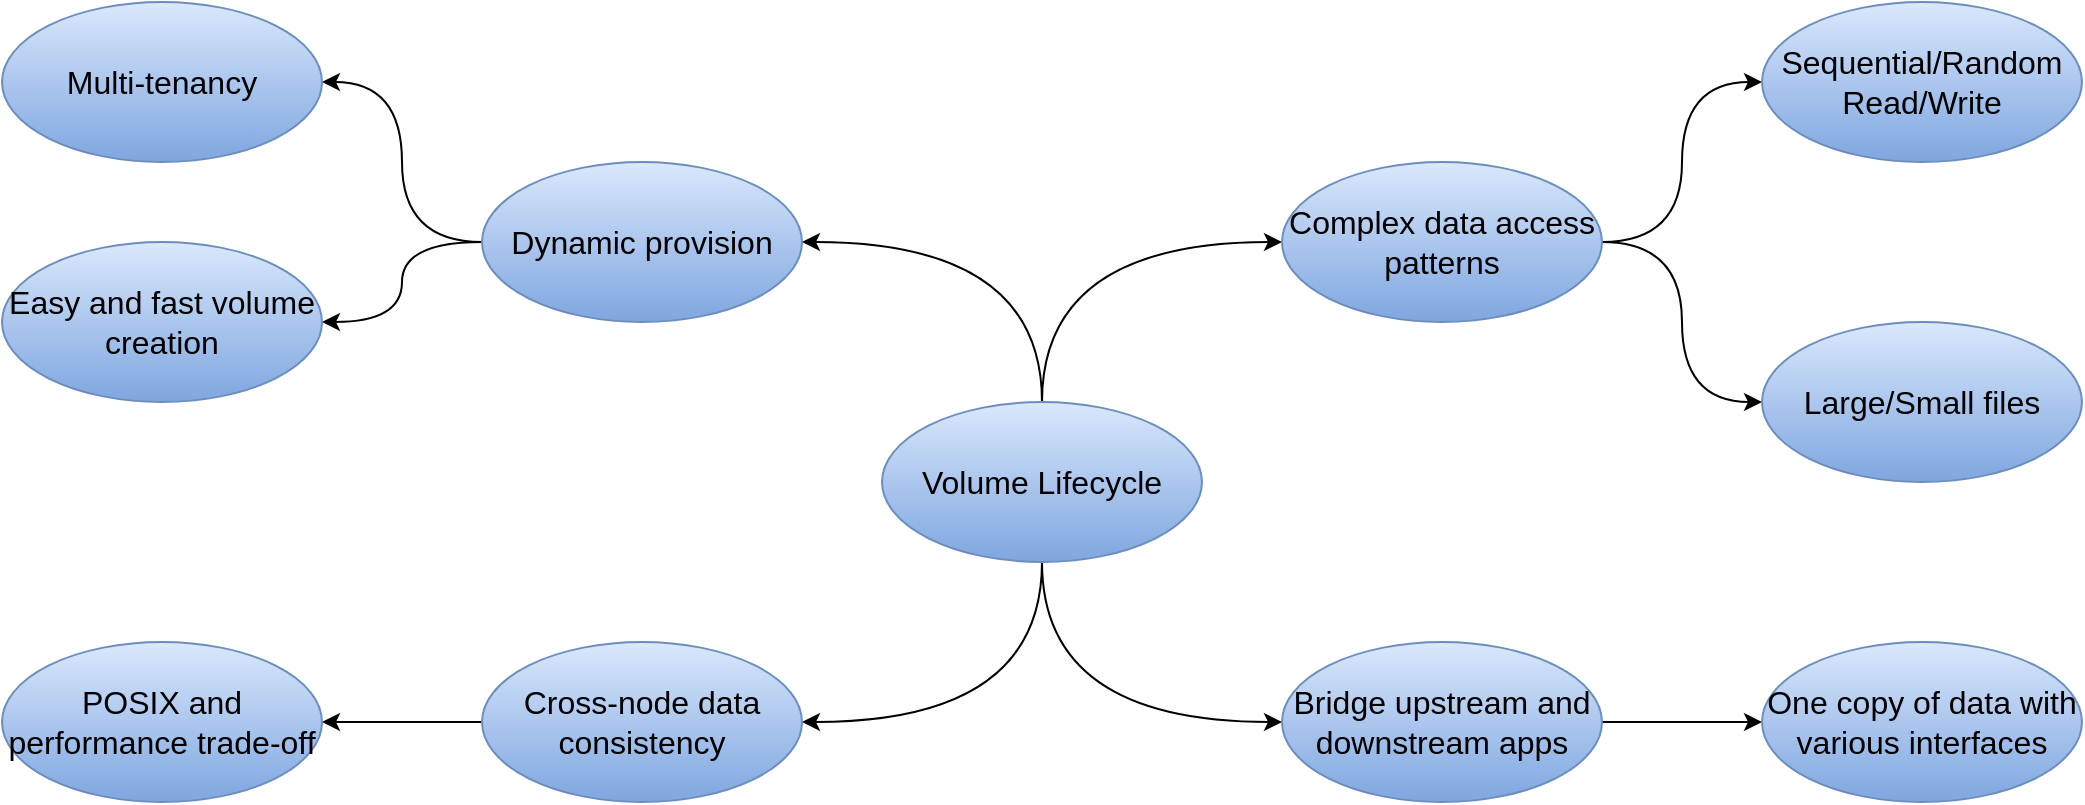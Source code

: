 <mxfile version="12.9.2" type="github">
  <diagram id="ylHKKTQJCy-5BXmxB2bB" name="Page-1">
    <mxGraphModel dx="1642" dy="477" grid="1" gridSize="10" guides="1" tooltips="1" connect="1" arrows="1" fold="1" page="1" pageScale="1" pageWidth="827" pageHeight="1169" math="0" shadow="0">
      <root>
        <mxCell id="0" />
        <mxCell id="1" parent="0" />
        <mxCell id="4YF9f2gSIVRliNrSGh2Y-14" style="edgeStyle=orthogonalEdgeStyle;orthogonalLoop=1;jettySize=auto;html=1;entryX=1;entryY=0.5;entryDx=0;entryDy=0;exitX=0.5;exitY=0;exitDx=0;exitDy=0;curved=1;" parent="1" source="4YF9f2gSIVRliNrSGh2Y-2" target="4YF9f2gSIVRliNrSGh2Y-3" edge="1">
          <mxGeometry relative="1" as="geometry" />
        </mxCell>
        <mxCell id="4YF9f2gSIVRliNrSGh2Y-15" style="edgeStyle=orthogonalEdgeStyle;curved=1;orthogonalLoop=1;jettySize=auto;html=1;entryX=0;entryY=0.5;entryDx=0;entryDy=0;exitX=0.5;exitY=0;exitDx=0;exitDy=0;" parent="1" source="4YF9f2gSIVRliNrSGh2Y-2" target="4YF9f2gSIVRliNrSGh2Y-7" edge="1">
          <mxGeometry relative="1" as="geometry" />
        </mxCell>
        <mxCell id="4YF9f2gSIVRliNrSGh2Y-16" style="edgeStyle=orthogonalEdgeStyle;curved=1;orthogonalLoop=1;jettySize=auto;html=1;exitX=0.5;exitY=1;exitDx=0;exitDy=0;entryX=1;entryY=0.5;entryDx=0;entryDy=0;" parent="1" source="4YF9f2gSIVRliNrSGh2Y-2" target="4YF9f2gSIVRliNrSGh2Y-10" edge="1">
          <mxGeometry relative="1" as="geometry" />
        </mxCell>
        <mxCell id="4YF9f2gSIVRliNrSGh2Y-17" style="edgeStyle=orthogonalEdgeStyle;curved=1;orthogonalLoop=1;jettySize=auto;html=1;entryX=0;entryY=0.5;entryDx=0;entryDy=0;exitX=0.5;exitY=1;exitDx=0;exitDy=0;" parent="1" source="4YF9f2gSIVRliNrSGh2Y-2" target="4YF9f2gSIVRliNrSGh2Y-12" edge="1">
          <mxGeometry relative="1" as="geometry" />
        </mxCell>
        <mxCell id="4YF9f2gSIVRliNrSGh2Y-2" value="&lt;font style=&quot;font-size: 16px&quot;&gt;Volume Lifecycle&lt;/font&gt;" style="ellipse;whiteSpace=wrap;html=1;gradientColor=#7ea6e0;fillColor=#dae8fc;strokeColor=#6c8ebf;" parent="1" vertex="1">
          <mxGeometry x="360" y="280" width="160" height="80" as="geometry" />
        </mxCell>
        <mxCell id="4YF9f2gSIVRliNrSGh2Y-21" style="edgeStyle=orthogonalEdgeStyle;curved=1;orthogonalLoop=1;jettySize=auto;html=1;entryX=1;entryY=0.5;entryDx=0;entryDy=0;" parent="1" source="4YF9f2gSIVRliNrSGh2Y-3" target="4YF9f2gSIVRliNrSGh2Y-4" edge="1">
          <mxGeometry relative="1" as="geometry" />
        </mxCell>
        <mxCell id="4YF9f2gSIVRliNrSGh2Y-22" style="edgeStyle=orthogonalEdgeStyle;curved=1;orthogonalLoop=1;jettySize=auto;html=1;entryX=1;entryY=0.5;entryDx=0;entryDy=0;" parent="1" source="4YF9f2gSIVRliNrSGh2Y-3" target="4YF9f2gSIVRliNrSGh2Y-5" edge="1">
          <mxGeometry relative="1" as="geometry" />
        </mxCell>
        <mxCell id="4YF9f2gSIVRliNrSGh2Y-3" value="&lt;font style=&quot;font-size: 16px&quot;&gt;Dynamic provision&lt;/font&gt;" style="ellipse;whiteSpace=wrap;html=1;fillColor=#dae8fc;strokeColor=#6c8ebf;gradientColor=#7ea6e0;" parent="1" vertex="1">
          <mxGeometry x="160" y="160" width="160" height="80" as="geometry" />
        </mxCell>
        <mxCell id="4YF9f2gSIVRliNrSGh2Y-4" value="&lt;font style=&quot;font-size: 16px&quot;&gt;Multi-tenancy&lt;/font&gt;" style="ellipse;whiteSpace=wrap;html=1;gradientColor=#7ea6e0;fillColor=#dae8fc;strokeColor=#6c8ebf;" parent="1" vertex="1">
          <mxGeometry x="-80" y="80" width="160" height="80" as="geometry" />
        </mxCell>
        <mxCell id="4YF9f2gSIVRliNrSGh2Y-5" value="&lt;font style=&quot;font-size: 16px&quot;&gt;Easy and fast volume creation&lt;/font&gt;" style="ellipse;whiteSpace=wrap;html=1;gradientColor=#7ea6e0;fillColor=#dae8fc;strokeColor=#6c8ebf;" parent="1" vertex="1">
          <mxGeometry x="-80" y="200" width="160" height="80" as="geometry" />
        </mxCell>
        <mxCell id="4YF9f2gSIVRliNrSGh2Y-18" style="edgeStyle=orthogonalEdgeStyle;curved=1;orthogonalLoop=1;jettySize=auto;html=1;entryX=0;entryY=0.5;entryDx=0;entryDy=0;" parent="1" source="4YF9f2gSIVRliNrSGh2Y-7" target="4YF9f2gSIVRliNrSGh2Y-8" edge="1">
          <mxGeometry relative="1" as="geometry" />
        </mxCell>
        <mxCell id="4YF9f2gSIVRliNrSGh2Y-19" style="edgeStyle=orthogonalEdgeStyle;curved=1;orthogonalLoop=1;jettySize=auto;html=1;entryX=0;entryY=0.5;entryDx=0;entryDy=0;" parent="1" source="4YF9f2gSIVRliNrSGh2Y-7" target="4YF9f2gSIVRliNrSGh2Y-9" edge="1">
          <mxGeometry relative="1" as="geometry" />
        </mxCell>
        <mxCell id="4YF9f2gSIVRliNrSGh2Y-7" value="&lt;font style=&quot;font-size: 16px&quot;&gt;Complex data access patterns&lt;/font&gt;" style="ellipse;whiteSpace=wrap;html=1;gradientColor=#7ea6e0;fillColor=#dae8fc;strokeColor=#6c8ebf;" parent="1" vertex="1">
          <mxGeometry x="560" y="160" width="160" height="80" as="geometry" />
        </mxCell>
        <mxCell id="4YF9f2gSIVRliNrSGh2Y-8" value="&lt;font style=&quot;font-size: 16px&quot;&gt;Sequential/Random Read/Write&lt;/font&gt;" style="ellipse;whiteSpace=wrap;html=1;gradientColor=#7ea6e0;fillColor=#dae8fc;strokeColor=#6c8ebf;" parent="1" vertex="1">
          <mxGeometry x="800" y="80" width="160" height="80" as="geometry" />
        </mxCell>
        <mxCell id="4YF9f2gSIVRliNrSGh2Y-9" value="&lt;font style=&quot;font-size: 16px&quot;&gt;Large/Small files&lt;/font&gt;" style="ellipse;whiteSpace=wrap;html=1;gradientColor=#7ea6e0;fillColor=#dae8fc;strokeColor=#6c8ebf;" parent="1" vertex="1">
          <mxGeometry x="800" y="240" width="160" height="80" as="geometry" />
        </mxCell>
        <mxCell id="4YF9f2gSIVRliNrSGh2Y-23" style="edgeStyle=orthogonalEdgeStyle;curved=1;orthogonalLoop=1;jettySize=auto;html=1;entryX=1;entryY=0.5;entryDx=0;entryDy=0;" parent="1" source="4YF9f2gSIVRliNrSGh2Y-10" target="4YF9f2gSIVRliNrSGh2Y-11" edge="1">
          <mxGeometry relative="1" as="geometry" />
        </mxCell>
        <mxCell id="4YF9f2gSIVRliNrSGh2Y-10" value="&lt;font style=&quot;font-size: 16px&quot;&gt;Cross-node data consistency&lt;/font&gt;" style="ellipse;whiteSpace=wrap;html=1;gradientColor=#7ea6e0;fillColor=#dae8fc;strokeColor=#6c8ebf;" parent="1" vertex="1">
          <mxGeometry x="160" y="400" width="160" height="80" as="geometry" />
        </mxCell>
        <mxCell id="4YF9f2gSIVRliNrSGh2Y-11" value="&lt;font style=&quot;font-size: 16px&quot;&gt;POSIX and performance trade-off&lt;/font&gt;" style="ellipse;whiteSpace=wrap;html=1;gradientColor=#7ea6e0;fillColor=#dae8fc;strokeColor=#6c8ebf;" parent="1" vertex="1">
          <mxGeometry x="-80" y="400" width="160" height="80" as="geometry" />
        </mxCell>
        <mxCell id="4YF9f2gSIVRliNrSGh2Y-20" style="edgeStyle=orthogonalEdgeStyle;curved=1;orthogonalLoop=1;jettySize=auto;html=1;entryX=0;entryY=0.5;entryDx=0;entryDy=0;" parent="1" source="4YF9f2gSIVRliNrSGh2Y-12" target="4YF9f2gSIVRliNrSGh2Y-13" edge="1">
          <mxGeometry relative="1" as="geometry" />
        </mxCell>
        <mxCell id="4YF9f2gSIVRliNrSGh2Y-12" value="&lt;font style=&quot;font-size: 16px&quot;&gt;Bridge upstream and downstream apps&lt;/font&gt;" style="ellipse;whiteSpace=wrap;html=1;gradientColor=#7ea6e0;fillColor=#dae8fc;strokeColor=#6c8ebf;" parent="1" vertex="1">
          <mxGeometry x="560" y="400" width="160" height="80" as="geometry" />
        </mxCell>
        <mxCell id="4YF9f2gSIVRliNrSGh2Y-13" value="&lt;font style=&quot;font-size: 16px&quot;&gt;One copy of data with various interfaces&lt;/font&gt;" style="ellipse;whiteSpace=wrap;html=1;gradientColor=#7ea6e0;fillColor=#dae8fc;strokeColor=#6c8ebf;" parent="1" vertex="1">
          <mxGeometry x="800" y="400" width="160" height="80" as="geometry" />
        </mxCell>
      </root>
    </mxGraphModel>
  </diagram>
</mxfile>
